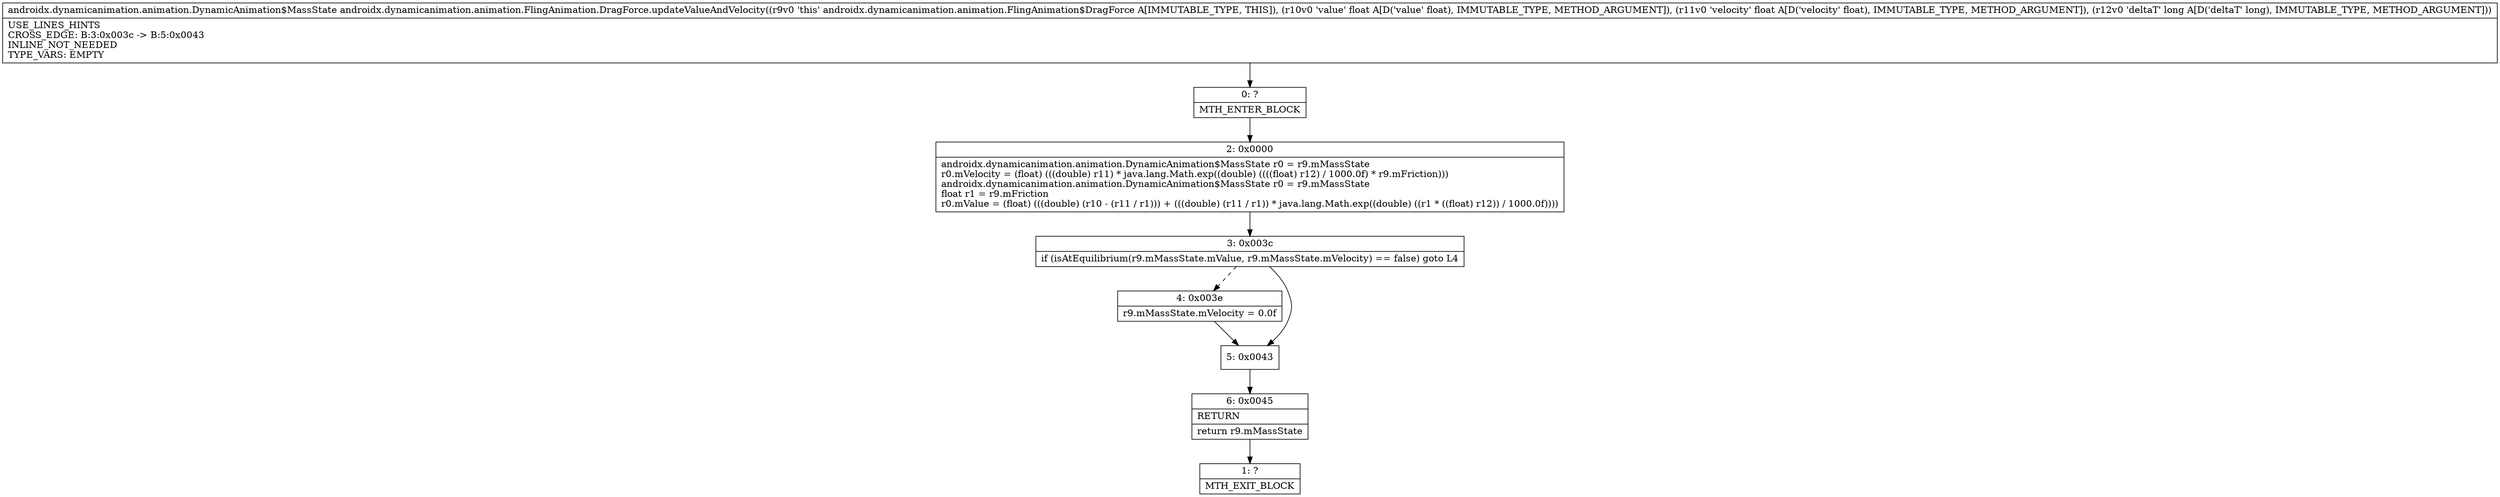 digraph "CFG forandroidx.dynamicanimation.animation.FlingAnimation.DragForce.updateValueAndVelocity(FFJ)Landroidx\/dynamicanimation\/animation\/DynamicAnimation$MassState;" {
Node_0 [shape=record,label="{0\:\ ?|MTH_ENTER_BLOCK\l}"];
Node_2 [shape=record,label="{2\:\ 0x0000|androidx.dynamicanimation.animation.DynamicAnimation$MassState r0 = r9.mMassState\lr0.mVelocity = (float) (((double) r11) * java.lang.Math.exp((double) ((((float) r12) \/ 1000.0f) * r9.mFriction)))\landroidx.dynamicanimation.animation.DynamicAnimation$MassState r0 = r9.mMassState\lfloat r1 = r9.mFriction\lr0.mValue = (float) (((double) (r10 \- (r11 \/ r1))) + (((double) (r11 \/ r1)) * java.lang.Math.exp((double) ((r1 * ((float) r12)) \/ 1000.0f))))\l}"];
Node_3 [shape=record,label="{3\:\ 0x003c|if (isAtEquilibrium(r9.mMassState.mValue, r9.mMassState.mVelocity) == false) goto L4\l}"];
Node_4 [shape=record,label="{4\:\ 0x003e|r9.mMassState.mVelocity = 0.0f\l}"];
Node_5 [shape=record,label="{5\:\ 0x0043}"];
Node_6 [shape=record,label="{6\:\ 0x0045|RETURN\l|return r9.mMassState\l}"];
Node_1 [shape=record,label="{1\:\ ?|MTH_EXIT_BLOCK\l}"];
MethodNode[shape=record,label="{androidx.dynamicanimation.animation.DynamicAnimation$MassState androidx.dynamicanimation.animation.FlingAnimation.DragForce.updateValueAndVelocity((r9v0 'this' androidx.dynamicanimation.animation.FlingAnimation$DragForce A[IMMUTABLE_TYPE, THIS]), (r10v0 'value' float A[D('value' float), IMMUTABLE_TYPE, METHOD_ARGUMENT]), (r11v0 'velocity' float A[D('velocity' float), IMMUTABLE_TYPE, METHOD_ARGUMENT]), (r12v0 'deltaT' long A[D('deltaT' long), IMMUTABLE_TYPE, METHOD_ARGUMENT]))  | USE_LINES_HINTS\lCROSS_EDGE: B:3:0x003c \-\> B:5:0x0043\lINLINE_NOT_NEEDED\lTYPE_VARS: EMPTY\l}"];
MethodNode -> Node_0;Node_0 -> Node_2;
Node_2 -> Node_3;
Node_3 -> Node_4[style=dashed];
Node_3 -> Node_5;
Node_4 -> Node_5;
Node_5 -> Node_6;
Node_6 -> Node_1;
}

